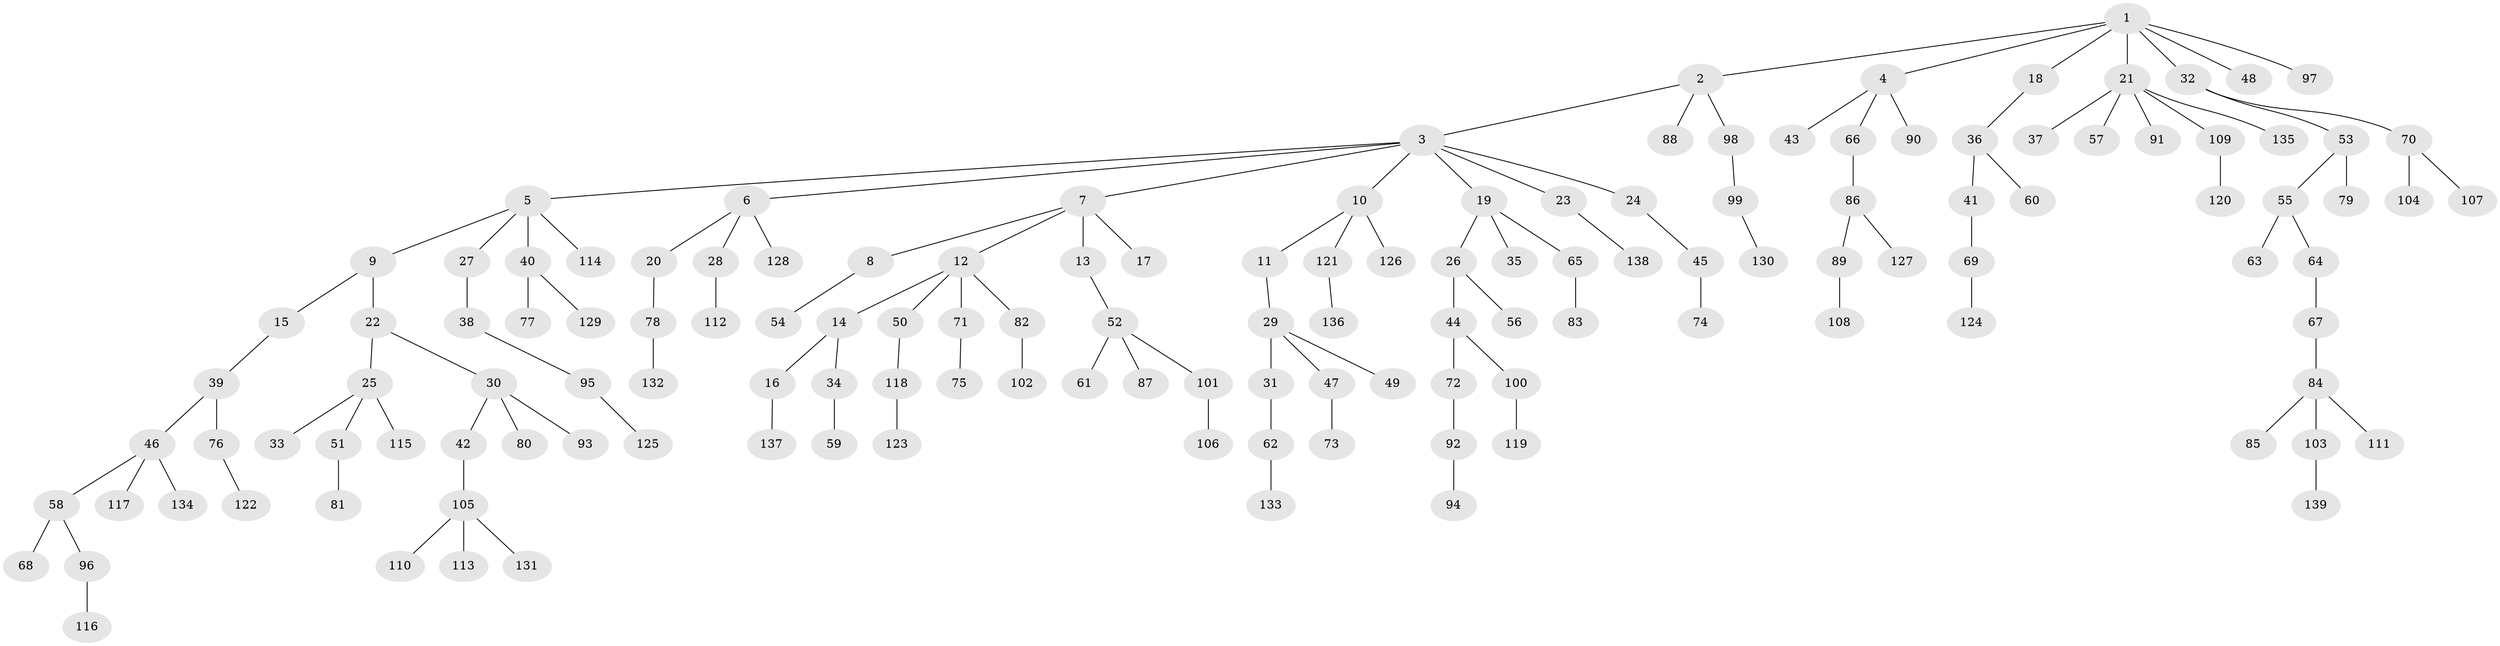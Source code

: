 // coarse degree distribution, {6: 0.01020408163265306, 3: 0.17346938775510204, 8: 0.01020408163265306, 4: 0.05102040816326531, 1: 0.45918367346938777, 2: 0.2755102040816326, 5: 0.02040816326530612}
// Generated by graph-tools (version 1.1) at 2025/51/03/04/25 22:51:58]
// undirected, 139 vertices, 138 edges
graph export_dot {
  node [color=gray90,style=filled];
  1;
  2;
  3;
  4;
  5;
  6;
  7;
  8;
  9;
  10;
  11;
  12;
  13;
  14;
  15;
  16;
  17;
  18;
  19;
  20;
  21;
  22;
  23;
  24;
  25;
  26;
  27;
  28;
  29;
  30;
  31;
  32;
  33;
  34;
  35;
  36;
  37;
  38;
  39;
  40;
  41;
  42;
  43;
  44;
  45;
  46;
  47;
  48;
  49;
  50;
  51;
  52;
  53;
  54;
  55;
  56;
  57;
  58;
  59;
  60;
  61;
  62;
  63;
  64;
  65;
  66;
  67;
  68;
  69;
  70;
  71;
  72;
  73;
  74;
  75;
  76;
  77;
  78;
  79;
  80;
  81;
  82;
  83;
  84;
  85;
  86;
  87;
  88;
  89;
  90;
  91;
  92;
  93;
  94;
  95;
  96;
  97;
  98;
  99;
  100;
  101;
  102;
  103;
  104;
  105;
  106;
  107;
  108;
  109;
  110;
  111;
  112;
  113;
  114;
  115;
  116;
  117;
  118;
  119;
  120;
  121;
  122;
  123;
  124;
  125;
  126;
  127;
  128;
  129;
  130;
  131;
  132;
  133;
  134;
  135;
  136;
  137;
  138;
  139;
  1 -- 2;
  1 -- 4;
  1 -- 18;
  1 -- 21;
  1 -- 32;
  1 -- 48;
  1 -- 97;
  2 -- 3;
  2 -- 88;
  2 -- 98;
  3 -- 5;
  3 -- 6;
  3 -- 7;
  3 -- 10;
  3 -- 19;
  3 -- 23;
  3 -- 24;
  4 -- 43;
  4 -- 66;
  4 -- 90;
  5 -- 9;
  5 -- 27;
  5 -- 40;
  5 -- 114;
  6 -- 20;
  6 -- 28;
  6 -- 128;
  7 -- 8;
  7 -- 12;
  7 -- 13;
  7 -- 17;
  8 -- 54;
  9 -- 15;
  9 -- 22;
  10 -- 11;
  10 -- 121;
  10 -- 126;
  11 -- 29;
  12 -- 14;
  12 -- 50;
  12 -- 71;
  12 -- 82;
  13 -- 52;
  14 -- 16;
  14 -- 34;
  15 -- 39;
  16 -- 137;
  18 -- 36;
  19 -- 26;
  19 -- 35;
  19 -- 65;
  20 -- 78;
  21 -- 37;
  21 -- 57;
  21 -- 91;
  21 -- 109;
  21 -- 135;
  22 -- 25;
  22 -- 30;
  23 -- 138;
  24 -- 45;
  25 -- 33;
  25 -- 51;
  25 -- 115;
  26 -- 44;
  26 -- 56;
  27 -- 38;
  28 -- 112;
  29 -- 31;
  29 -- 47;
  29 -- 49;
  30 -- 42;
  30 -- 80;
  30 -- 93;
  31 -- 62;
  32 -- 53;
  32 -- 70;
  34 -- 59;
  36 -- 41;
  36 -- 60;
  38 -- 95;
  39 -- 46;
  39 -- 76;
  40 -- 77;
  40 -- 129;
  41 -- 69;
  42 -- 105;
  44 -- 72;
  44 -- 100;
  45 -- 74;
  46 -- 58;
  46 -- 117;
  46 -- 134;
  47 -- 73;
  50 -- 118;
  51 -- 81;
  52 -- 61;
  52 -- 87;
  52 -- 101;
  53 -- 55;
  53 -- 79;
  55 -- 63;
  55 -- 64;
  58 -- 68;
  58 -- 96;
  62 -- 133;
  64 -- 67;
  65 -- 83;
  66 -- 86;
  67 -- 84;
  69 -- 124;
  70 -- 104;
  70 -- 107;
  71 -- 75;
  72 -- 92;
  76 -- 122;
  78 -- 132;
  82 -- 102;
  84 -- 85;
  84 -- 103;
  84 -- 111;
  86 -- 89;
  86 -- 127;
  89 -- 108;
  92 -- 94;
  95 -- 125;
  96 -- 116;
  98 -- 99;
  99 -- 130;
  100 -- 119;
  101 -- 106;
  103 -- 139;
  105 -- 110;
  105 -- 113;
  105 -- 131;
  109 -- 120;
  118 -- 123;
  121 -- 136;
}
